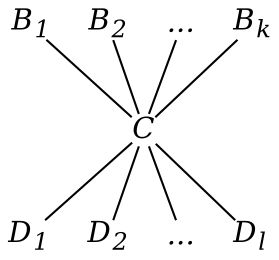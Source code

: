digraph initial {
    rankdir = "BT"
    node [fontname = "Times-Italic" shape = plain]
    edge [arrowhead = none]

    b1 [label = <B<SUB>1</SUB>>]
    b2 [label = <B<SUB>2</SUB>>]
    bdots [label = "..."]
    bk [label = <B<SUB><I>k</I></SUB>>]
    c  [label = <C>]
    d1 [label = <D<SUB>1</SUB>>]
    d2 [label = <D<SUB>2</SUB>>]
    ddots [label = "..."]
    dl [label = <D<SUB><I>l</I></SUB>>]

    c -> b1
    c -> b2
    c -> bdots
    c -> bk

    d1 -> c
    d2 -> c
    ddots -> c
    dl -> c

    edge [style = invis]
    rank = same { b1 -> b2 -> bdots -> bk }
    rank = same { d1 -> d2 -> ddots -> dl }
}



